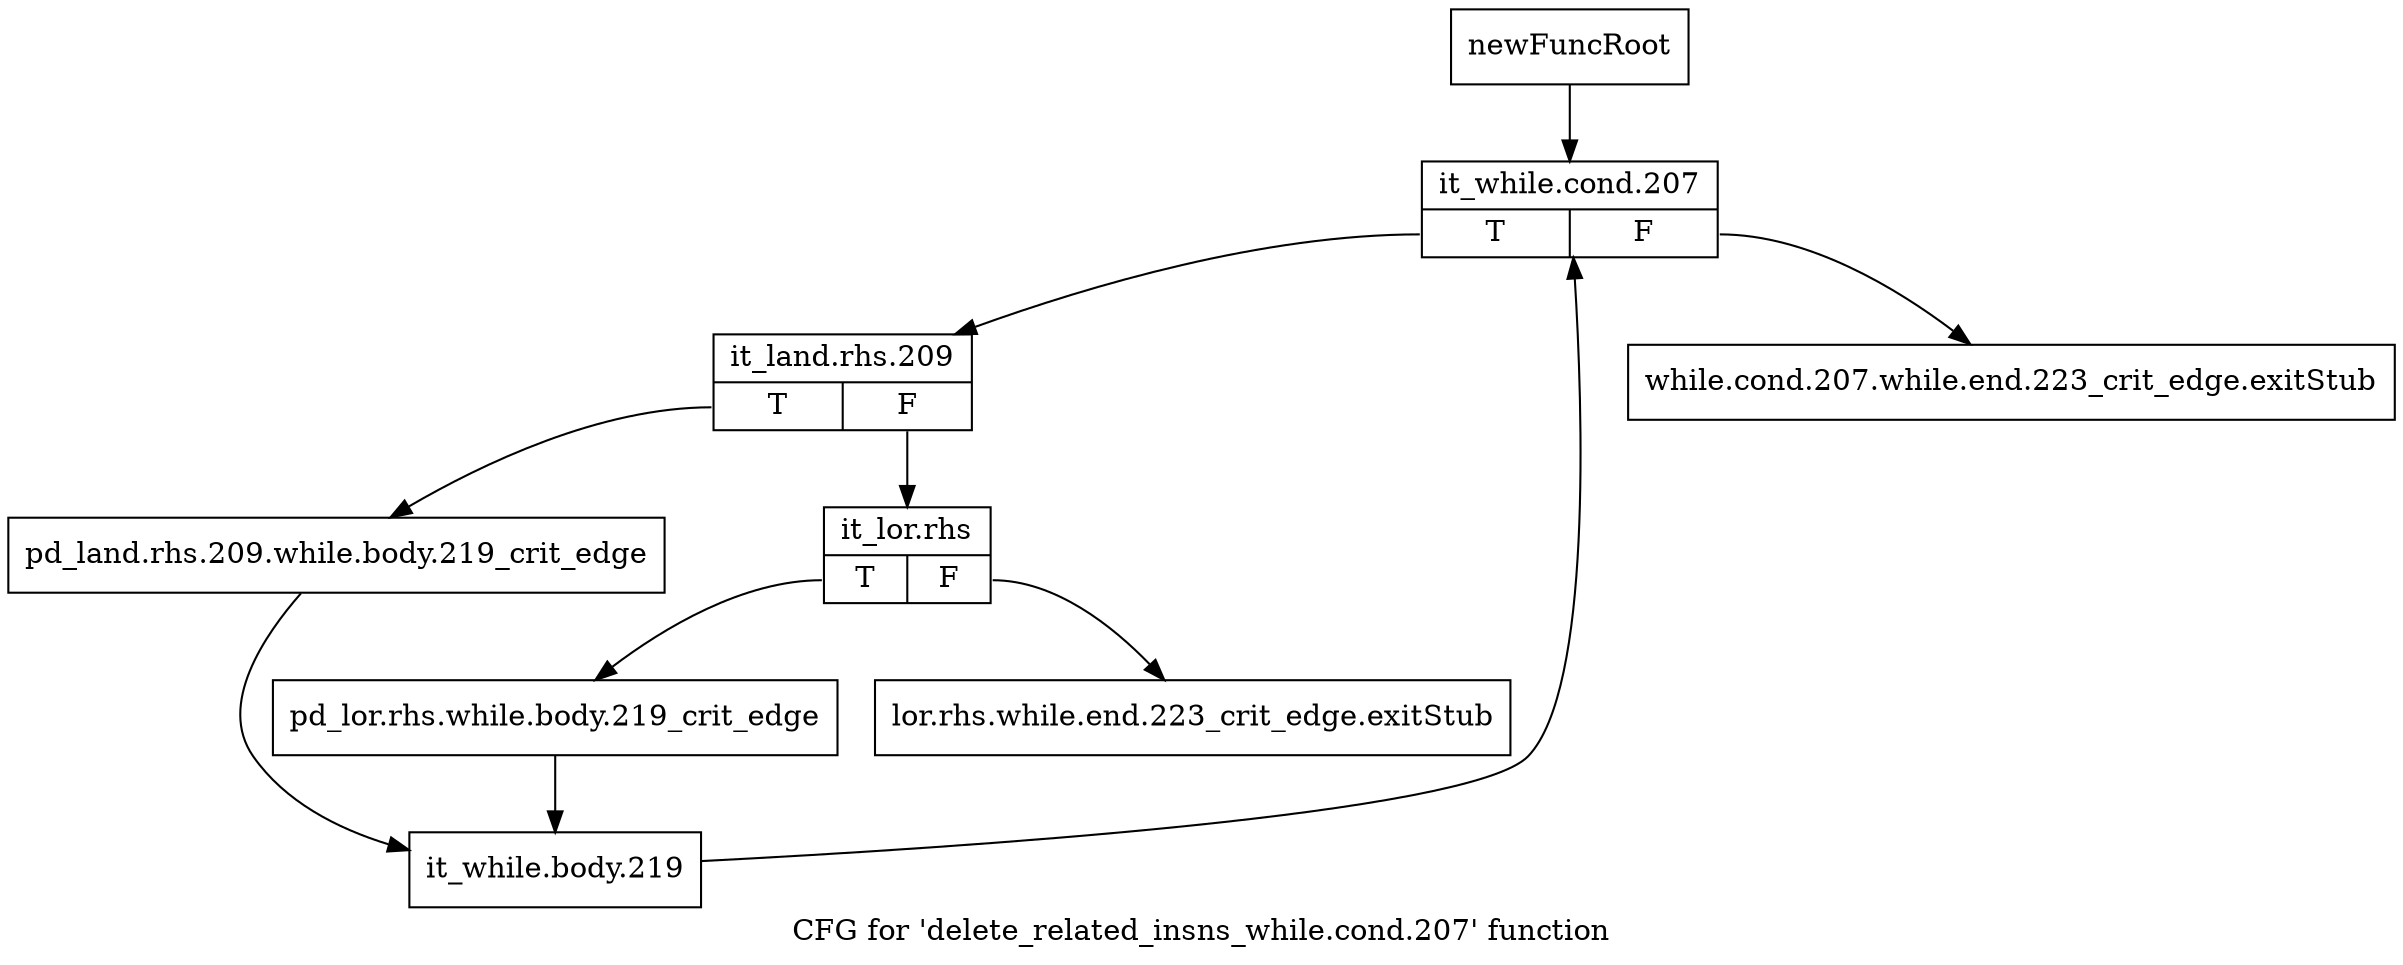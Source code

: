 digraph "CFG for 'delete_related_insns_while.cond.207' function" {
	label="CFG for 'delete_related_insns_while.cond.207' function";

	Node0xb36bdc0 [shape=record,label="{newFuncRoot}"];
	Node0xb36bdc0 -> Node0xb36c760;
	Node0xb36be10 [shape=record,label="{while.cond.207.while.end.223_crit_edge.exitStub}"];
	Node0xb36c710 [shape=record,label="{lor.rhs.while.end.223_crit_edge.exitStub}"];
	Node0xb36c760 [shape=record,label="{it_while.cond.207|{<s0>T|<s1>F}}"];
	Node0xb36c760:s0 -> Node0xb36c7b0;
	Node0xb36c760:s1 -> Node0xb36be10;
	Node0xb36c7b0 [shape=record,label="{it_land.rhs.209|{<s0>T|<s1>F}}"];
	Node0xb36c7b0:s0 -> Node0xb36c8a0;
	Node0xb36c7b0:s1 -> Node0xb36c800;
	Node0xb36c800 [shape=record,label="{it_lor.rhs|{<s0>T|<s1>F}}"];
	Node0xb36c800:s0 -> Node0xb36c850;
	Node0xb36c800:s1 -> Node0xb36c710;
	Node0xb36c850 [shape=record,label="{pd_lor.rhs.while.body.219_crit_edge}"];
	Node0xb36c850 -> Node0xb36c8f0;
	Node0xb36c8a0 [shape=record,label="{pd_land.rhs.209.while.body.219_crit_edge}"];
	Node0xb36c8a0 -> Node0xb36c8f0;
	Node0xb36c8f0 [shape=record,label="{it_while.body.219}"];
	Node0xb36c8f0 -> Node0xb36c760;
}
